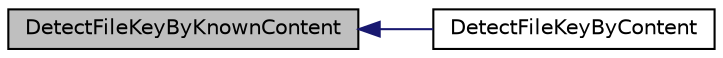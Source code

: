 digraph G
{
  edge [fontname="Helvetica",fontsize="10",labelfontname="Helvetica",labelfontsize="10"];
  node [fontname="Helvetica",fontsize="10",shape=record];
  rankdir="LR";
  Node1 [label="DetectFileKeyByKnownContent",height=0.2,width=0.4,color="black", fillcolor="grey75", style="filled" fontcolor="black"];
  Node1 -> Node2 [dir="back",color="midnightblue",fontsize="10",style="solid",fontname="Helvetica"];
  Node2 [label="DetectFileKeyByContent",height=0.2,width=0.4,color="black", fillcolor="white", style="filled",URL="$_storm_common_8h.html#ab6b1a62d4ecfd1a3f53b6a6f333b4c36"];
}
